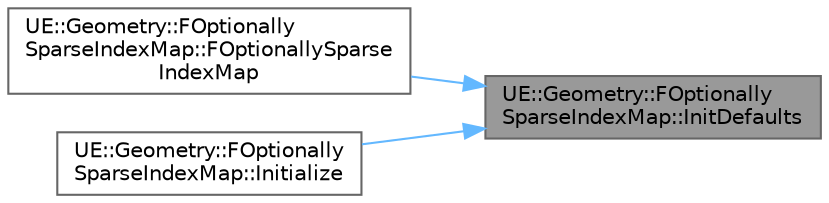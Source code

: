 digraph "UE::Geometry::FOptionallySparseIndexMap::InitDefaults"
{
 // INTERACTIVE_SVG=YES
 // LATEX_PDF_SIZE
  bgcolor="transparent";
  edge [fontname=Helvetica,fontsize=10,labelfontname=Helvetica,labelfontsize=10];
  node [fontname=Helvetica,fontsize=10,shape=box,height=0.2,width=0.4];
  rankdir="RL";
  Node1 [id="Node000001",label="UE::Geometry::FOptionally\lSparseIndexMap::InitDefaults",height=0.2,width=0.4,color="gray40", fillcolor="grey60", style="filled", fontcolor="black",tooltip=" "];
  Node1 -> Node2 [id="edge1_Node000001_Node000002",dir="back",color="steelblue1",style="solid",tooltip=" "];
  Node2 [id="Node000002",label="UE::Geometry::FOptionally\lSparseIndexMap::FOptionallySparse\lIndexMap",height=0.2,width=0.4,color="grey40", fillcolor="white", style="filled",URL="$d0/da6/structUE_1_1Geometry_1_1FOptionallySparseIndexMap.html#a11c8d3795dab4e9c90a584c31e42d7e1",tooltip="construct map with explicit choice of storage type"];
  Node1 -> Node3 [id="edge2_Node000001_Node000003",dir="back",color="steelblue1",style="solid",tooltip=" "];
  Node3 [id="Node000003",label="UE::Geometry::FOptionally\lSparseIndexMap::Initialize",height=0.2,width=0.4,color="grey40", fillcolor="white", style="filled",URL="$d0/da6/structUE_1_1Geometry_1_1FOptionallySparseIndexMap.html#af81429f8cc6d41217f3e674a98158c52",tooltip="Automatically choose sparse or dense storage based on use estimate."];
}
